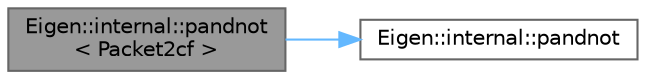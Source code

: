 digraph "Eigen::internal::pandnot&lt; Packet2cf &gt;"
{
 // LATEX_PDF_SIZE
  bgcolor="transparent";
  edge [fontname=Helvetica,fontsize=10,labelfontname=Helvetica,labelfontsize=10];
  node [fontname=Helvetica,fontsize=10,shape=box,height=0.2,width=0.4];
  rankdir="LR";
  Node1 [id="Node000001",label="Eigen::internal::pandnot\l\< Packet2cf \>",height=0.2,width=0.4,color="gray40", fillcolor="grey60", style="filled", fontcolor="black",tooltip=" "];
  Node1 -> Node2 [id="edge1_Node000001_Node000002",color="steelblue1",style="solid",tooltip=" "];
  Node2 [id="Node000002",label="Eigen::internal::pandnot",height=0.2,width=0.4,color="grey40", fillcolor="white", style="filled",URL="$namespace_eigen_1_1internal.html#af0d93efd1718510bd216388a89d1e5d4",tooltip=" "];
}
